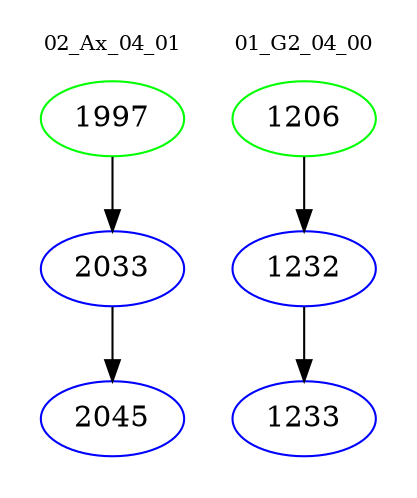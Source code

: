 digraph{
subgraph cluster_0 {
color = white
label = "02_Ax_04_01";
fontsize=10;
T0_1997 [label="1997", color="green"]
T0_1997 -> T0_2033 [color="black"]
T0_2033 [label="2033", color="blue"]
T0_2033 -> T0_2045 [color="black"]
T0_2045 [label="2045", color="blue"]
}
subgraph cluster_1 {
color = white
label = "01_G2_04_00";
fontsize=10;
T1_1206 [label="1206", color="green"]
T1_1206 -> T1_1232 [color="black"]
T1_1232 [label="1232", color="blue"]
T1_1232 -> T1_1233 [color="black"]
T1_1233 [label="1233", color="blue"]
}
}
